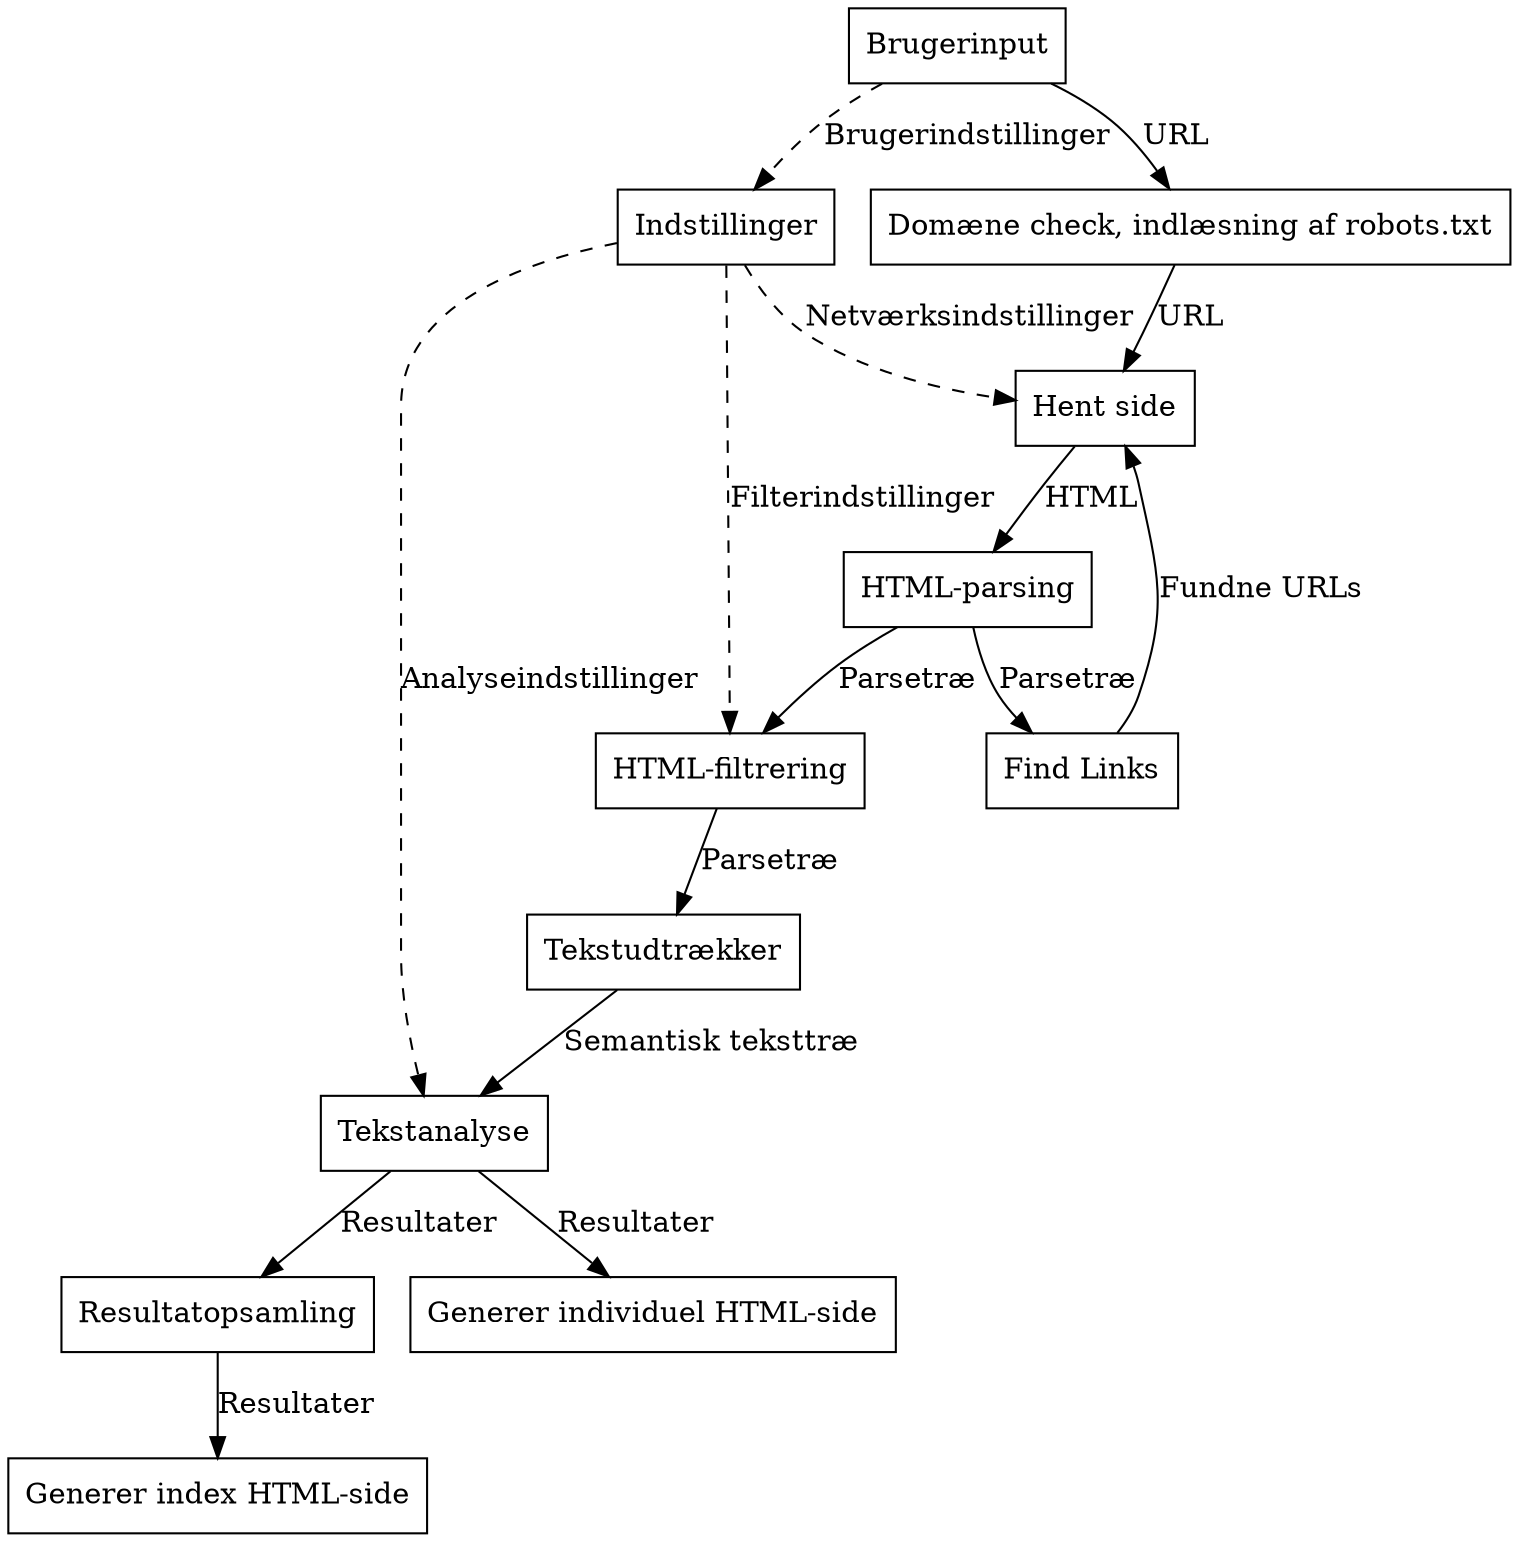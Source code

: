 digraph g
{
//size="8,11"
//margin=5
//rankdir="LR";
node[shape=box];
//edge[arrowsize=0.7, len=0.7]

Brugerinput[label="Brugerinput"];
Indstillinger[label="Indstillinger"];
ParseSide[label="HTML-parsing"];
HentSide[label="Hent side"];
FindLinks[label="Find Links"];
afHTMLificering[label="Tekstudtrækker"];
Tekstanalyse[label="Tekstanalyse"]
HTMLFilter[label="HTML-filtrering"]

Brugerinput -> "Domæne check, indlæsning af robots.txt"
            -> HentSide [label="URL"];
Brugerinput -> Indstillinger [label="Brugerindstillinger", style=dashed];

Indstillinger -> Tekstanalyse [label="Analyseindstillinger", style=dashed];
Indstillinger -> HentSide [label="Netværksindstillinger", style=dashed];
Indstillinger -> HTMLFilter [label="Filterindstillinger", style=dashed];

FindLinks -> HentSide [label="Fundne URLs"]

HentSide -> ParseSide [label="HTML"];


ParseSide -> HTMLFilter -> afHTMLificering [label="Parsetræ"];
ParseSide -> FindLinks [label="Parsetræ"]

afHTMLificering -> Tekstanalyse [label="Semantisk teksttræ"];
Tekstanalyse -> "Resultatopsamling" -> "Generer index HTML-side" [label="Resultater"]
Tekstanalyse -> "Generer individuel HTML-side" [label="Resultater"]

}